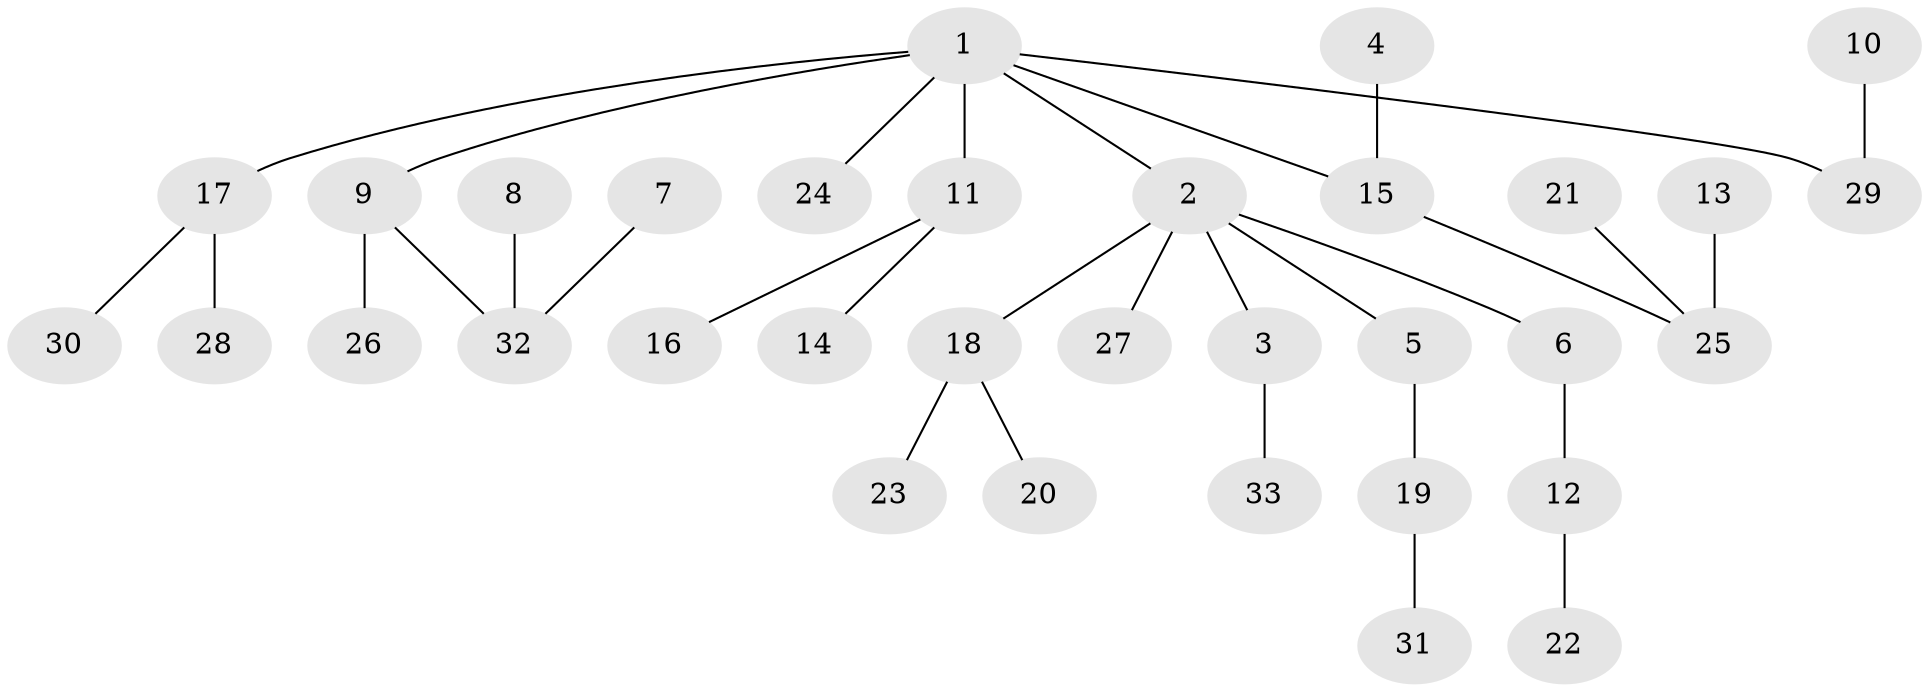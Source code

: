 // original degree distribution, {5: 0.046153846153846156, 7: 0.015384615384615385, 4: 0.046153846153846156, 3: 0.12307692307692308, 2: 0.3076923076923077, 1: 0.46153846153846156}
// Generated by graph-tools (version 1.1) at 2025/50/03/09/25 03:50:24]
// undirected, 33 vertices, 32 edges
graph export_dot {
graph [start="1"]
  node [color=gray90,style=filled];
  1;
  2;
  3;
  4;
  5;
  6;
  7;
  8;
  9;
  10;
  11;
  12;
  13;
  14;
  15;
  16;
  17;
  18;
  19;
  20;
  21;
  22;
  23;
  24;
  25;
  26;
  27;
  28;
  29;
  30;
  31;
  32;
  33;
  1 -- 2 [weight=1.0];
  1 -- 9 [weight=1.0];
  1 -- 11 [weight=1.0];
  1 -- 15 [weight=1.0];
  1 -- 17 [weight=1.0];
  1 -- 24 [weight=1.0];
  1 -- 29 [weight=1.0];
  2 -- 3 [weight=1.0];
  2 -- 5 [weight=1.0];
  2 -- 6 [weight=1.0];
  2 -- 18 [weight=1.0];
  2 -- 27 [weight=1.0];
  3 -- 33 [weight=1.0];
  4 -- 15 [weight=1.0];
  5 -- 19 [weight=1.0];
  6 -- 12 [weight=1.0];
  7 -- 32 [weight=1.0];
  8 -- 32 [weight=1.0];
  9 -- 26 [weight=1.0];
  9 -- 32 [weight=1.0];
  10 -- 29 [weight=1.0];
  11 -- 14 [weight=1.0];
  11 -- 16 [weight=1.0];
  12 -- 22 [weight=1.0];
  13 -- 25 [weight=1.0];
  15 -- 25 [weight=1.0];
  17 -- 28 [weight=1.0];
  17 -- 30 [weight=1.0];
  18 -- 20 [weight=1.0];
  18 -- 23 [weight=1.0];
  19 -- 31 [weight=1.0];
  21 -- 25 [weight=1.0];
}
